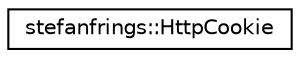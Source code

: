 digraph "Graphical Class Hierarchy"
{
 // LATEX_PDF_SIZE
  edge [fontname="Helvetica",fontsize="10",labelfontname="Helvetica",labelfontsize="10"];
  node [fontname="Helvetica",fontsize="10",shape=record];
  rankdir="LR";
  Node0 [label="stefanfrings::HttpCookie",height=0.2,width=0.4,color="black", fillcolor="white", style="filled",URL="$classstefanfrings_1_1HttpCookie.html",tooltip="HTTP cookie as defined in RFC 2109."];
}
